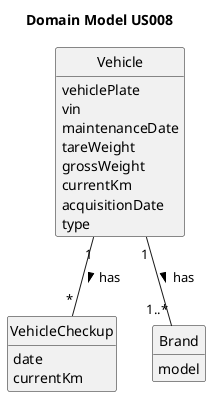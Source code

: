 @startuml
skinparam monochrome true
skinparam packageStyle rectangle
skinparam shadowing false

skinparam classAttributeIconSize 0

hide circle
hide methods

title Domain Model US008

class VehicleCheckup {
    date
    currentKm
}

class Vehicle {
    vehiclePlate
    vin
    maintenanceDate
    tareWeight
    grossWeight
    currentKm
    acquisitionDate
    type
}

class Brand {
    model
}

Vehicle "1" -- "*" VehicleCheckup: has >
Vehicle "1" -- "1..*" Brand: has >

@enduml